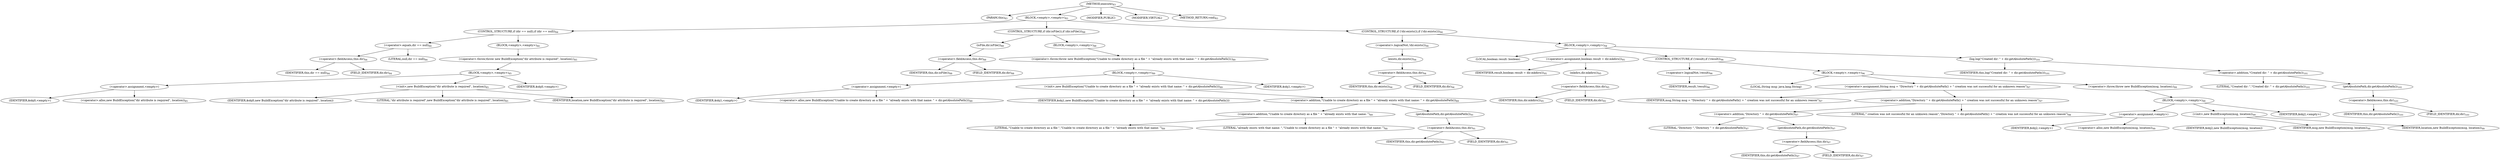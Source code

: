digraph "execute" {  
"14" [label = <(METHOD,execute)<SUB>83</SUB>> ]
"4" [label = <(PARAM,this)<SUB>83</SUB>> ]
"15" [label = <(BLOCK,&lt;empty&gt;,&lt;empty&gt;)<SUB>83</SUB>> ]
"16" [label = <(CONTROL_STRUCTURE,if (dir == null),if (dir == null))<SUB>84</SUB>> ]
"17" [label = <(&lt;operator&gt;.equals,dir == null)<SUB>84</SUB>> ]
"18" [label = <(&lt;operator&gt;.fieldAccess,this.dir)<SUB>84</SUB>> ]
"19" [label = <(IDENTIFIER,this,dir == null)<SUB>84</SUB>> ]
"20" [label = <(FIELD_IDENTIFIER,dir,dir)<SUB>84</SUB>> ]
"21" [label = <(LITERAL,null,dir == null)<SUB>84</SUB>> ]
"22" [label = <(BLOCK,&lt;empty&gt;,&lt;empty&gt;)<SUB>84</SUB>> ]
"23" [label = <(&lt;operator&gt;.throw,throw new BuildException(&quot;dir attribute is required&quot;, location);)<SUB>85</SUB>> ]
"24" [label = <(BLOCK,&lt;empty&gt;,&lt;empty&gt;)<SUB>85</SUB>> ]
"25" [label = <(&lt;operator&gt;.assignment,&lt;empty&gt;)> ]
"26" [label = <(IDENTIFIER,$obj0,&lt;empty&gt;)> ]
"27" [label = <(&lt;operator&gt;.alloc,new BuildException(&quot;dir attribute is required&quot;, location))<SUB>85</SUB>> ]
"28" [label = <(&lt;init&gt;,new BuildException(&quot;dir attribute is required&quot;, location))<SUB>85</SUB>> ]
"29" [label = <(IDENTIFIER,$obj0,new BuildException(&quot;dir attribute is required&quot;, location))> ]
"30" [label = <(LITERAL,&quot;dir attribute is required&quot;,new BuildException(&quot;dir attribute is required&quot;, location))<SUB>85</SUB>> ]
"31" [label = <(IDENTIFIER,location,new BuildException(&quot;dir attribute is required&quot;, location))<SUB>85</SUB>> ]
"32" [label = <(IDENTIFIER,$obj0,&lt;empty&gt;)> ]
"33" [label = <(CONTROL_STRUCTURE,if (dir.isFile()),if (dir.isFile()))<SUB>88</SUB>> ]
"34" [label = <(isFile,dir.isFile())<SUB>88</SUB>> ]
"35" [label = <(&lt;operator&gt;.fieldAccess,this.dir)<SUB>88</SUB>> ]
"36" [label = <(IDENTIFIER,this,dir.isFile())<SUB>88</SUB>> ]
"37" [label = <(FIELD_IDENTIFIER,dir,dir)<SUB>88</SUB>> ]
"38" [label = <(BLOCK,&lt;empty&gt;,&lt;empty&gt;)<SUB>88</SUB>> ]
"39" [label = <(&lt;operator&gt;.throw,throw new BuildException(&quot;Unable to create directory as a file &quot; + &quot;already exists with that name: &quot; + dir.getAbsolutePath());)<SUB>89</SUB>> ]
"40" [label = <(BLOCK,&lt;empty&gt;,&lt;empty&gt;)<SUB>89</SUB>> ]
"41" [label = <(&lt;operator&gt;.assignment,&lt;empty&gt;)> ]
"42" [label = <(IDENTIFIER,$obj1,&lt;empty&gt;)> ]
"43" [label = <(&lt;operator&gt;.alloc,new BuildException(&quot;Unable to create directory as a file &quot; + &quot;already exists with that name: &quot; + dir.getAbsolutePath()))<SUB>89</SUB>> ]
"44" [label = <(&lt;init&gt;,new BuildException(&quot;Unable to create directory as a file &quot; + &quot;already exists with that name: &quot; + dir.getAbsolutePath()))<SUB>89</SUB>> ]
"45" [label = <(IDENTIFIER,$obj1,new BuildException(&quot;Unable to create directory as a file &quot; + &quot;already exists with that name: &quot; + dir.getAbsolutePath()))> ]
"46" [label = <(&lt;operator&gt;.addition,&quot;Unable to create directory as a file &quot; + &quot;already exists with that name: &quot; + dir.getAbsolutePath())<SUB>89</SUB>> ]
"47" [label = <(&lt;operator&gt;.addition,&quot;Unable to create directory as a file &quot; + &quot;already exists with that name: &quot;)<SUB>89</SUB>> ]
"48" [label = <(LITERAL,&quot;Unable to create directory as a file &quot;,&quot;Unable to create directory as a file &quot; + &quot;already exists with that name: &quot;)<SUB>89</SUB>> ]
"49" [label = <(LITERAL,&quot;already exists with that name: &quot;,&quot;Unable to create directory as a file &quot; + &quot;already exists with that name: &quot;)<SUB>90</SUB>> ]
"50" [label = <(getAbsolutePath,dir.getAbsolutePath())<SUB>91</SUB>> ]
"51" [label = <(&lt;operator&gt;.fieldAccess,this.dir)<SUB>91</SUB>> ]
"52" [label = <(IDENTIFIER,this,dir.getAbsolutePath())<SUB>91</SUB>> ]
"53" [label = <(FIELD_IDENTIFIER,dir,dir)<SUB>91</SUB>> ]
"54" [label = <(IDENTIFIER,$obj1,&lt;empty&gt;)> ]
"55" [label = <(CONTROL_STRUCTURE,if (!dir.exists()),if (!dir.exists()))<SUB>94</SUB>> ]
"56" [label = <(&lt;operator&gt;.logicalNot,!dir.exists())<SUB>94</SUB>> ]
"57" [label = <(exists,dir.exists())<SUB>94</SUB>> ]
"58" [label = <(&lt;operator&gt;.fieldAccess,this.dir)<SUB>94</SUB>> ]
"59" [label = <(IDENTIFIER,this,dir.exists())<SUB>94</SUB>> ]
"60" [label = <(FIELD_IDENTIFIER,dir,dir)<SUB>94</SUB>> ]
"61" [label = <(BLOCK,&lt;empty&gt;,&lt;empty&gt;)<SUB>94</SUB>> ]
"62" [label = <(LOCAL,boolean result: boolean)> ]
"63" [label = <(&lt;operator&gt;.assignment,boolean result = dir.mkdirs())<SUB>95</SUB>> ]
"64" [label = <(IDENTIFIER,result,boolean result = dir.mkdirs())<SUB>95</SUB>> ]
"65" [label = <(mkdirs,dir.mkdirs())<SUB>95</SUB>> ]
"66" [label = <(&lt;operator&gt;.fieldAccess,this.dir)<SUB>95</SUB>> ]
"67" [label = <(IDENTIFIER,this,dir.mkdirs())<SUB>95</SUB>> ]
"68" [label = <(FIELD_IDENTIFIER,dir,dir)<SUB>95</SUB>> ]
"69" [label = <(CONTROL_STRUCTURE,if (!result),if (!result))<SUB>96</SUB>> ]
"70" [label = <(&lt;operator&gt;.logicalNot,!result)<SUB>96</SUB>> ]
"71" [label = <(IDENTIFIER,result,!result)<SUB>96</SUB>> ]
"72" [label = <(BLOCK,&lt;empty&gt;,&lt;empty&gt;)<SUB>96</SUB>> ]
"73" [label = <(LOCAL,String msg: java.lang.String)> ]
"74" [label = <(&lt;operator&gt;.assignment,String msg = &quot;Directory &quot; + dir.getAbsolutePath() + &quot; creation was not successful for an unknown reason&quot;)<SUB>97</SUB>> ]
"75" [label = <(IDENTIFIER,msg,String msg = &quot;Directory &quot; + dir.getAbsolutePath() + &quot; creation was not successful for an unknown reason&quot;)<SUB>97</SUB>> ]
"76" [label = <(&lt;operator&gt;.addition,&quot;Directory &quot; + dir.getAbsolutePath() + &quot; creation was not successful for an unknown reason&quot;)<SUB>97</SUB>> ]
"77" [label = <(&lt;operator&gt;.addition,&quot;Directory &quot; + dir.getAbsolutePath())<SUB>97</SUB>> ]
"78" [label = <(LITERAL,&quot;Directory &quot;,&quot;Directory &quot; + dir.getAbsolutePath())<SUB>97</SUB>> ]
"79" [label = <(getAbsolutePath,dir.getAbsolutePath())<SUB>97</SUB>> ]
"80" [label = <(&lt;operator&gt;.fieldAccess,this.dir)<SUB>97</SUB>> ]
"81" [label = <(IDENTIFIER,this,dir.getAbsolutePath())<SUB>97</SUB>> ]
"82" [label = <(FIELD_IDENTIFIER,dir,dir)<SUB>97</SUB>> ]
"83" [label = <(LITERAL,&quot; creation was not successful for an unknown reason&quot;,&quot;Directory &quot; + dir.getAbsolutePath() + &quot; creation was not successful for an unknown reason&quot;)<SUB>98</SUB>> ]
"84" [label = <(&lt;operator&gt;.throw,throw new BuildException(msg, location);)<SUB>99</SUB>> ]
"85" [label = <(BLOCK,&lt;empty&gt;,&lt;empty&gt;)<SUB>99</SUB>> ]
"86" [label = <(&lt;operator&gt;.assignment,&lt;empty&gt;)> ]
"87" [label = <(IDENTIFIER,$obj2,&lt;empty&gt;)> ]
"88" [label = <(&lt;operator&gt;.alloc,new BuildException(msg, location))<SUB>99</SUB>> ]
"89" [label = <(&lt;init&gt;,new BuildException(msg, location))<SUB>99</SUB>> ]
"90" [label = <(IDENTIFIER,$obj2,new BuildException(msg, location))> ]
"91" [label = <(IDENTIFIER,msg,new BuildException(msg, location))<SUB>99</SUB>> ]
"92" [label = <(IDENTIFIER,location,new BuildException(msg, location))<SUB>99</SUB>> ]
"93" [label = <(IDENTIFIER,$obj2,&lt;empty&gt;)> ]
"94" [label = <(log,log(&quot;Created dir: &quot; + dir.getAbsolutePath()))<SUB>101</SUB>> ]
"3" [label = <(IDENTIFIER,this,log(&quot;Created dir: &quot; + dir.getAbsolutePath()))<SUB>101</SUB>> ]
"95" [label = <(&lt;operator&gt;.addition,&quot;Created dir: &quot; + dir.getAbsolutePath())<SUB>101</SUB>> ]
"96" [label = <(LITERAL,&quot;Created dir: &quot;,&quot;Created dir: &quot; + dir.getAbsolutePath())<SUB>101</SUB>> ]
"97" [label = <(getAbsolutePath,dir.getAbsolutePath())<SUB>101</SUB>> ]
"98" [label = <(&lt;operator&gt;.fieldAccess,this.dir)<SUB>101</SUB>> ]
"99" [label = <(IDENTIFIER,this,dir.getAbsolutePath())<SUB>101</SUB>> ]
"100" [label = <(FIELD_IDENTIFIER,dir,dir)<SUB>101</SUB>> ]
"101" [label = <(MODIFIER,PUBLIC)> ]
"102" [label = <(MODIFIER,VIRTUAL)> ]
"103" [label = <(METHOD_RETURN,void)<SUB>83</SUB>> ]
  "14" -> "4" 
  "14" -> "15" 
  "14" -> "101" 
  "14" -> "102" 
  "14" -> "103" 
  "15" -> "16" 
  "15" -> "33" 
  "15" -> "55" 
  "16" -> "17" 
  "16" -> "22" 
  "17" -> "18" 
  "17" -> "21" 
  "18" -> "19" 
  "18" -> "20" 
  "22" -> "23" 
  "23" -> "24" 
  "24" -> "25" 
  "24" -> "28" 
  "24" -> "32" 
  "25" -> "26" 
  "25" -> "27" 
  "28" -> "29" 
  "28" -> "30" 
  "28" -> "31" 
  "33" -> "34" 
  "33" -> "38" 
  "34" -> "35" 
  "35" -> "36" 
  "35" -> "37" 
  "38" -> "39" 
  "39" -> "40" 
  "40" -> "41" 
  "40" -> "44" 
  "40" -> "54" 
  "41" -> "42" 
  "41" -> "43" 
  "44" -> "45" 
  "44" -> "46" 
  "46" -> "47" 
  "46" -> "50" 
  "47" -> "48" 
  "47" -> "49" 
  "50" -> "51" 
  "51" -> "52" 
  "51" -> "53" 
  "55" -> "56" 
  "55" -> "61" 
  "56" -> "57" 
  "57" -> "58" 
  "58" -> "59" 
  "58" -> "60" 
  "61" -> "62" 
  "61" -> "63" 
  "61" -> "69" 
  "61" -> "94" 
  "63" -> "64" 
  "63" -> "65" 
  "65" -> "66" 
  "66" -> "67" 
  "66" -> "68" 
  "69" -> "70" 
  "69" -> "72" 
  "70" -> "71" 
  "72" -> "73" 
  "72" -> "74" 
  "72" -> "84" 
  "74" -> "75" 
  "74" -> "76" 
  "76" -> "77" 
  "76" -> "83" 
  "77" -> "78" 
  "77" -> "79" 
  "79" -> "80" 
  "80" -> "81" 
  "80" -> "82" 
  "84" -> "85" 
  "85" -> "86" 
  "85" -> "89" 
  "85" -> "93" 
  "86" -> "87" 
  "86" -> "88" 
  "89" -> "90" 
  "89" -> "91" 
  "89" -> "92" 
  "94" -> "3" 
  "94" -> "95" 
  "95" -> "96" 
  "95" -> "97" 
  "97" -> "98" 
  "98" -> "99" 
  "98" -> "100" 
}
